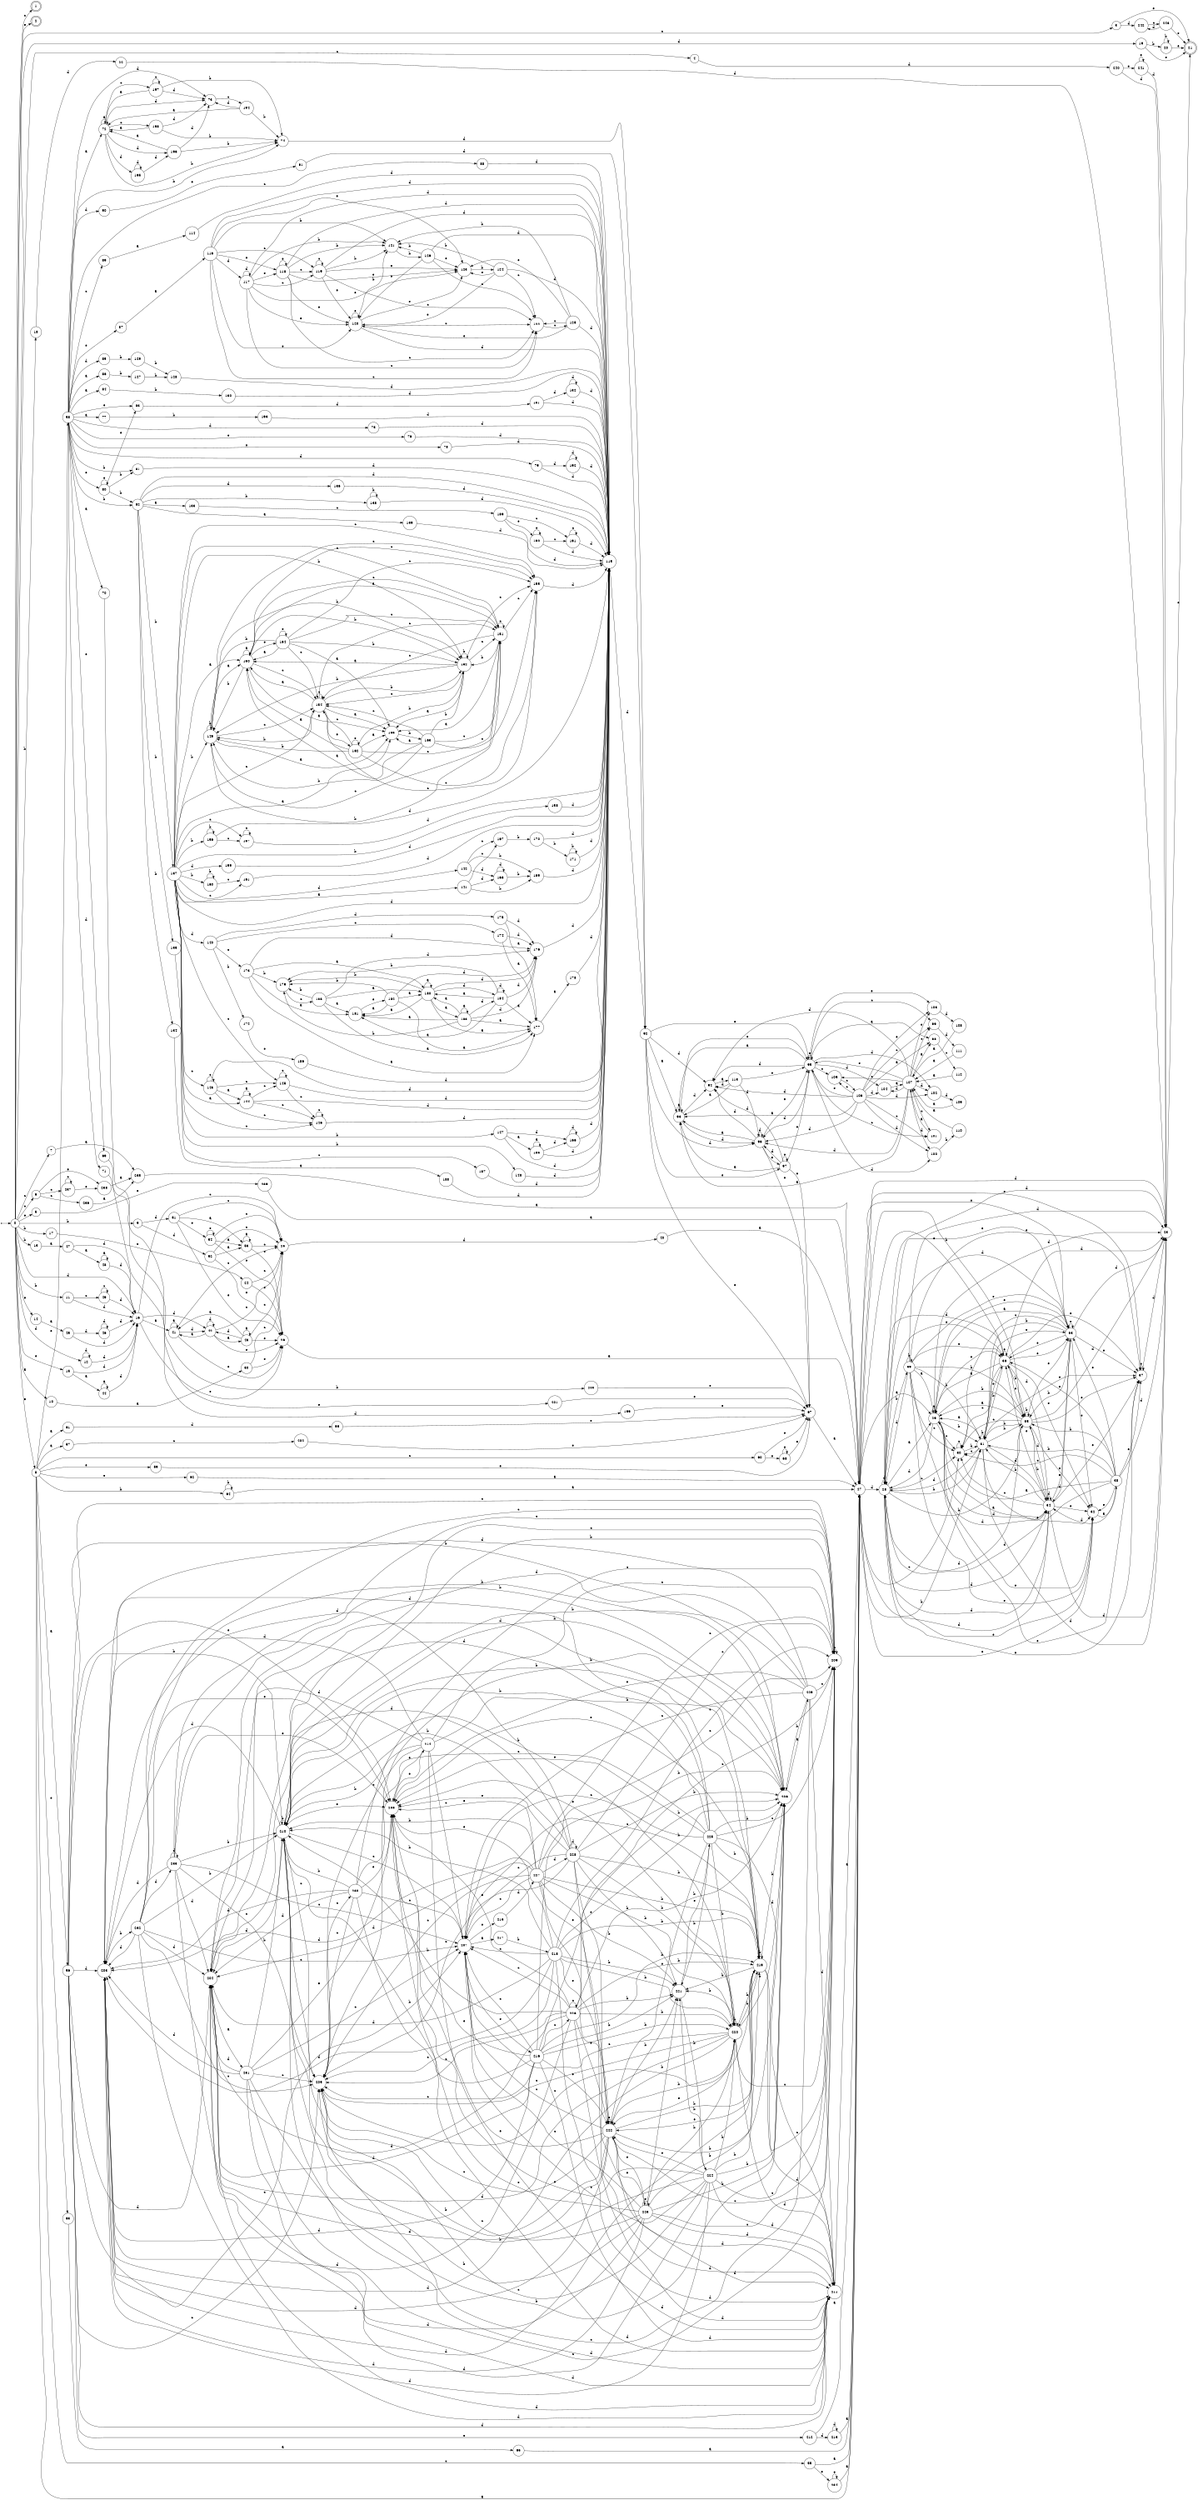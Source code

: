 digraph finite_state_machine {
rankdir=LR;
size="20,20";
node [shape = point]; "dummy0"
node [shape = circle]; "0";
"dummy0" -> "0";
node [shape = doublecircle]; "1";node [shape = doublecircle]; "2";node [shape = circle]; "3";
node [shape = circle]; "4";
node [shape = circle]; "5";
node [shape = circle]; "6";
node [shape = circle]; "7";
node [shape = circle]; "8";
node [shape = circle]; "9";
node [shape = circle]; "10";
node [shape = circle]; "11";
node [shape = circle]; "12";
node [shape = circle]; "13";
node [shape = circle]; "14";
node [shape = circle]; "15";
node [shape = circle]; "16";
node [shape = circle]; "17";
node [shape = circle]; "18";
node [shape = circle]; "19";
node [shape = circle]; "20";
node [shape = doublecircle]; "21";node [shape = circle]; "22";
node [shape = circle]; "23";
node [shape = circle]; "24";
node [shape = circle]; "25";
node [shape = circle]; "26";
node [shape = circle]; "27";
node [shape = circle]; "28";
node [shape = circle]; "29";
node [shape = circle]; "30";
node [shape = circle]; "31";
node [shape = circle]; "32";
node [shape = circle]; "33";
node [shape = circle]; "34";
node [shape = circle]; "35";
node [shape = circle]; "36";
node [shape = circle]; "37";
node [shape = circle]; "38";
node [shape = circle]; "39";
node [shape = circle]; "40";
node [shape = circle]; "41";
node [shape = circle]; "42";
node [shape = circle]; "43";
node [shape = circle]; "44";
node [shape = circle]; "45";
node [shape = circle]; "46";
node [shape = circle]; "47";
node [shape = circle]; "48";
node [shape = circle]; "49";
node [shape = circle]; "50";
node [shape = circle]; "51";
node [shape = circle]; "52";
node [shape = circle]; "53";
node [shape = circle]; "54";
node [shape = circle]; "55";
node [shape = circle]; "56";
node [shape = circle]; "57";
node [shape = circle]; "58";
node [shape = circle]; "59";
node [shape = circle]; "60";
node [shape = circle]; "61";
node [shape = circle]; "62";
node [shape = circle]; "63";
node [shape = circle]; "64";
node [shape = circle]; "65";
node [shape = circle]; "66";
node [shape = circle]; "67";
node [shape = circle]; "68";
node [shape = circle]; "69";
node [shape = circle]; "70";
node [shape = circle]; "71";
node [shape = circle]; "72";
node [shape = circle]; "73";
node [shape = circle]; "74";
node [shape = circle]; "75";
node [shape = circle]; "76";
node [shape = circle]; "77";
node [shape = circle]; "78";
node [shape = circle]; "79";
node [shape = circle]; "80";
node [shape = circle]; "81";
node [shape = circle]; "82";
node [shape = circle]; "83";
node [shape = circle]; "84";
node [shape = circle]; "85";
node [shape = circle]; "86";
node [shape = circle]; "87";
node [shape = circle]; "88";
node [shape = circle]; "89";
node [shape = circle]; "90";
node [shape = circle]; "91";
node [shape = circle]; "92";
node [shape = circle]; "93";
node [shape = circle]; "94";
node [shape = circle]; "95";
node [shape = circle]; "96";
node [shape = circle]; "97";
node [shape = circle]; "98";
node [shape = circle]; "99";
node [shape = circle]; "100";
node [shape = circle]; "101";
node [shape = circle]; "102";
node [shape = circle]; "103";
node [shape = circle]; "104";
node [shape = circle]; "105";
node [shape = circle]; "106";
node [shape = circle]; "107";
node [shape = circle]; "108";
node [shape = circle]; "109";
node [shape = circle]; "110";
node [shape = circle]; "111";
node [shape = circle]; "112";
node [shape = circle]; "113";
node [shape = circle]; "114";
node [shape = circle]; "115";
node [shape = circle]; "116";
node [shape = circle]; "117";
node [shape = circle]; "118";
node [shape = circle]; "119";
node [shape = circle]; "120";
node [shape = circle]; "121";
node [shape = circle]; "122";
node [shape = circle]; "123";
node [shape = circle]; "124";
node [shape = circle]; "125";
node [shape = circle]; "126";
node [shape = circle]; "127";
node [shape = circle]; "128";
node [shape = circle]; "129";
node [shape = circle]; "130";
node [shape = circle]; "131";
node [shape = circle]; "132";
node [shape = circle]; "133";
node [shape = circle]; "134";
node [shape = circle]; "135";
node [shape = circle]; "136";
node [shape = circle]; "137";
node [shape = circle]; "138";
node [shape = circle]; "139";
node [shape = circle]; "140";
node [shape = circle]; "141";
node [shape = circle]; "142";
node [shape = circle]; "143";
node [shape = circle]; "144";
node [shape = circle]; "145";
node [shape = circle]; "146";
node [shape = circle]; "147";
node [shape = circle]; "148";
node [shape = circle]; "149";
node [shape = circle]; "150";
node [shape = circle]; "151";
node [shape = circle]; "152";
node [shape = circle]; "153";
node [shape = circle]; "154";
node [shape = circle]; "155";
node [shape = circle]; "156";
node [shape = circle]; "157";
node [shape = circle]; "158";
node [shape = circle]; "159";
node [shape = circle]; "160";
node [shape = circle]; "161";
node [shape = circle]; "162";
node [shape = circle]; "163";
node [shape = circle]; "164";
node [shape = circle]; "165";
node [shape = circle]; "166";
node [shape = circle]; "167";
node [shape = circle]; "168";
node [shape = circle]; "169";
node [shape = circle]; "170";
node [shape = circle]; "171";
node [shape = circle]; "172";
node [shape = circle]; "173";
node [shape = circle]; "174";
node [shape = circle]; "175";
node [shape = circle]; "176";
node [shape = circle]; "177";
node [shape = circle]; "178";
node [shape = circle]; "179";
node [shape = circle]; "180";
node [shape = circle]; "181";
node [shape = circle]; "182";
node [shape = circle]; "183";
node [shape = circle]; "184";
node [shape = circle]; "185";
node [shape = circle]; "186";
node [shape = circle]; "187";
node [shape = circle]; "188";
node [shape = circle]; "189";
node [shape = circle]; "190";
node [shape = circle]; "191";
node [shape = circle]; "192";
node [shape = circle]; "193";
node [shape = circle]; "194";
node [shape = circle]; "195";
node [shape = circle]; "196";
node [shape = circle]; "197";
node [shape = circle]; "198";
node [shape = circle]; "199";
node [shape = circle]; "200";
node [shape = circle]; "201";
node [shape = circle]; "202";
node [shape = circle]; "203";
node [shape = circle]; "204";
node [shape = circle]; "205";
node [shape = circle]; "206";
node [shape = circle]; "207";
node [shape = circle]; "208";
node [shape = circle]; "209";
node [shape = circle]; "210";
node [shape = circle]; "211";
node [shape = circle]; "212";
node [shape = circle]; "213";
node [shape = circle]; "214";
node [shape = circle]; "215";
node [shape = circle]; "216";
node [shape = circle]; "217";
node [shape = circle]; "218";
node [shape = circle]; "219";
node [shape = circle]; "220";
node [shape = circle]; "221";
node [shape = circle]; "222";
node [shape = circle]; "223";
node [shape = circle]; "224";
node [shape = circle]; "225";
node [shape = circle]; "226";
node [shape = circle]; "227";
node [shape = circle]; "228";
node [shape = circle]; "229";
node [shape = circle]; "230";
node [shape = circle]; "231";
node [shape = circle]; "232";
node [shape = circle]; "233";
node [shape = circle]; "234";
node [shape = circle]; "235";
node [shape = circle]; "236";
node [shape = circle]; "237";
node [shape = circle]; "238";
node [shape = circle]; "239";
node [shape = circle]; "240";
node [shape = circle]; "241";
node [shape = circle]; "242";
node [shape = circle]; "243";
"0" -> "1" [label = "c"];
 "0" -> "3" [label = "c"];
 "0" -> "4" [label = "c"];
 "0" -> "6" [label = "c"];
 "0" -> "7" [label = "c"];
 "0" -> "2" [label = "e"];
 "0" -> "5" [label = "e"];
 "0" -> "8" [label = "e"];
 "0" -> "14" [label = "e"];
 "0" -> "15" [label = "e"];
 "0" -> "17" [label = "b"];
 "0" -> "18" [label = "b"];
 "0" -> "9" [label = "b"];
 "0" -> "11" [label = "b"];
 "0" -> "13" [label = "b"];
 "0" -> "10" [label = "a"];
 "0" -> "16" [label = "d"];
 "0" -> "19" [label = "d"];
 "0" -> "12" [label = "d"];
 "19" -> "20" [label = "b"];
 "19" -> "21" [label = "e"];
 "20" -> "20" [label = "b"];
 "20" -> "21" [label = "e"];
 "18" -> "22" [label = "d"];
 "22" -> "23" [label = "d"];
 "23" -> "21" [label = "e"];
 "17" -> "24" [label = "e"];
 "24" -> "25" [label = "c"];
 "24" -> "26" [label = "e"];
 "26" -> "27" [label = "a"];
 "27" -> "34" [label = "d"];
 "27" -> "28" [label = "d"];
 "27" -> "23" [label = "d"];
 "27" -> "29" [label = "a"];
 "27" -> "30" [label = "c"];
 "27" -> "35" [label = "b"];
 "27" -> "31" [label = "b"];
 "27" -> "32" [label = "e"];
 "27" -> "33" [label = "e"];
 "27" -> "36" [label = "e"];
 "27" -> "37" [label = "e"];
 "37" -> "37" [label = "e"];
 "37" -> "23" [label = "d"];
 "36" -> "32" [label = "e"];
 "36" -> "33" [label = "e"];
 "36" -> "36" [label = "e"];
 "36" -> "37" [label = "e"];
 "36" -> "34" [label = "d"];
 "36" -> "28" [label = "d"];
 "36" -> "23" [label = "d"];
 "36" -> "35" [label = "b"];
 "36" -> "31" [label = "b"];
 "36" -> "29" [label = "a"];
 "36" -> "30" [label = "c"];
 "35" -> "35" [label = "b"];
 "35" -> "31" [label = "b"];
 "35" -> "34" [label = "d"];
 "35" -> "28" [label = "d"];
 "35" -> "23" [label = "d"];
 "35" -> "32" [label = "e"];
 "35" -> "33" [label = "e"];
 "35" -> "36" [label = "e"];
 "35" -> "37" [label = "e"];
 "35" -> "29" [label = "a"];
 "35" -> "30" [label = "c"];
 "34" -> "34" [label = "d"];
 "34" -> "28" [label = "d"];
 "34" -> "23" [label = "d"];
 "34" -> "35" [label = "b"];
 "34" -> "31" [label = "b"];
 "34" -> "32" [label = "e"];
 "34" -> "33" [label = "e"];
 "34" -> "36" [label = "e"];
 "34" -> "37" [label = "e"];
 "34" -> "29" [label = "a"];
 "34" -> "30" [label = "c"];
 "33" -> "32" [label = "e"];
 "33" -> "33" [label = "e"];
 "33" -> "36" [label = "e"];
 "33" -> "37" [label = "e"];
 "33" -> "34" [label = "d"];
 "33" -> "28" [label = "d"];
 "33" -> "23" [label = "d"];
 "33" -> "35" [label = "b"];
 "33" -> "31" [label = "b"];
 "33" -> "29" [label = "a"];
 "33" -> "30" [label = "c"];
 "32" -> "38" [label = "a"];
 "38" -> "32" [label = "e"];
 "38" -> "33" [label = "e"];
 "38" -> "36" [label = "e"];
 "38" -> "37" [label = "e"];
 "38" -> "34" [label = "d"];
 "38" -> "28" [label = "d"];
 "38" -> "23" [label = "d"];
 "38" -> "29" [label = "a"];
 "38" -> "30" [label = "c"];
 "38" -> "35" [label = "b"];
 "38" -> "31" [label = "b"];
 "31" -> "35" [label = "b"];
 "31" -> "31" [label = "b"];
 "31" -> "30" [label = "c"];
 "31" -> "34" [label = "d"];
 "31" -> "28" [label = "d"];
 "31" -> "23" [label = "d"];
 "31" -> "29" [label = "a"];
 "31" -> "32" [label = "e"];
 "31" -> "33" [label = "e"];
 "31" -> "36" [label = "e"];
 "31" -> "37" [label = "e"];
 "30" -> "30" [label = "c"];
 "30" -> "31" [label = "b"];
 "29" -> "29" [label = "a"];
 "29" -> "34" [label = "d"];
 "29" -> "28" [label = "d"];
 "29" -> "23" [label = "d"];
 "29" -> "30" [label = "c"];
 "29" -> "35" [label = "b"];
 "29" -> "31" [label = "b"];
 "29" -> "32" [label = "e"];
 "29" -> "33" [label = "e"];
 "29" -> "36" [label = "e"];
 "29" -> "37" [label = "e"];
 "28" -> "34" [label = "d"];
 "28" -> "28" [label = "d"];
 "28" -> "23" [label = "d"];
 "28" -> "35" [label = "b"];
 "28" -> "31" [label = "b"];
 "28" -> "39" [label = "b"];
 "28" -> "29" [label = "a"];
 "28" -> "30" [label = "c"];
 "28" -> "32" [label = "e"];
 "28" -> "33" [label = "e"];
 "28" -> "36" [label = "e"];
 "28" -> "37" [label = "e"];
 "39" -> "35" [label = "b"];
 "39" -> "31" [label = "b"];
 "39" -> "39" [label = "b"];
 "39" -> "34" [label = "d"];
 "39" -> "28" [label = "d"];
 "39" -> "23" [label = "d"];
 "39" -> "29" [label = "a"];
 "39" -> "30" [label = "c"];
 "39" -> "32" [label = "e"];
 "39" -> "33" [label = "e"];
 "39" -> "36" [label = "e"];
 "39" -> "37" [label = "e"];
 "25" -> "40" [label = "d"];
 "40" -> "27" [label = "a"];
 "16" -> "41" [label = "a"];
 "16" -> "42" [label = "d"];
 "16" -> "25" [label = "c"];
 "16" -> "26" [label = "e"];
 "42" -> "42" [label = "d"];
 "42" -> "41" [label = "a"];
 "42" -> "43" [label = "a"];
 "42" -> "25" [label = "c"];
 "42" -> "26" [label = "e"];
 "43" -> "41" [label = "a"];
 "43" -> "43" [label = "a"];
 "43" -> "42" [label = "d"];
 "43" -> "25" [label = "c"];
 "43" -> "26" [label = "e"];
 "41" -> "41" [label = "a"];
 "41" -> "42" [label = "d"];
 "41" -> "25" [label = "c"];
 "41" -> "26" [label = "e"];
 "15" -> "44" [label = "a"];
 "15" -> "16" [label = "d"];
 "44" -> "44" [label = "a"];
 "44" -> "16" [label = "d"];
 "14" -> "45" [label = "a"];
 "45" -> "16" [label = "d"];
 "45" -> "46" [label = "d"];
 "46" -> "16" [label = "d"];
 "46" -> "46" [label = "d"];
 "13" -> "47" [label = "a"];
 "47" -> "48" [label = "a"];
 "47" -> "16" [label = "d"];
 "48" -> "48" [label = "a"];
 "48" -> "16" [label = "d"];
 "12" -> "16" [label = "d"];
 "12" -> "12" [label = "d"];
 "11" -> "49" [label = "c"];
 "11" -> "16" [label = "d"];
 "49" -> "49" [label = "c"];
 "49" -> "16" [label = "d"];
 "10" -> "50" [label = "a"];
 "50" -> "25" [label = "c"];
 "50" -> "26" [label = "e"];
 "9" -> "51" [label = "d"];
 "9" -> "52" [label = "d"];
 "52" -> "53" [label = "a"];
 "52" -> "25" [label = "c"];
 "52" -> "26" [label = "e"];
 "53" -> "53" [label = "a"];
 "53" -> "25" [label = "c"];
 "53" -> "26" [label = "e"];
 "51" -> "26" [label = "e"];
 "51" -> "54" [label = "e"];
 "51" -> "53" [label = "a"];
 "51" -> "25" [label = "c"];
 "54" -> "26" [label = "e"];
 "54" -> "54" [label = "e"];
 "54" -> "53" [label = "a"];
 "54" -> "25" [label = "c"];
 "8" -> "60" [label = "c"];
 "8" -> "55" [label = "c"];
 "8" -> "56" [label = "a"];
 "8" -> "57" [label = "a"];
 "8" -> "27" [label = "a"];
 "8" -> "61" [label = "a"];
 "8" -> "58" [label = "e"];
 "8" -> "59" [label = "e"];
 "8" -> "62" [label = "e"];
 "8" -> "63" [label = "e"];
 "8" -> "64" [label = "b"];
 "64" -> "64" [label = "b"];
 "64" -> "27" [label = "a"];
 "63" -> "65" [label = "a"];
 "65" -> "27" [label = "a"];
 "62" -> "27" [label = "a"];
 "61" -> "66" [label = "d"];
 "66" -> "67" [label = "e"];
 "67" -> "27" [label = "a"];
 "60" -> "67" [label = "e"];
 "60" -> "68" [label = "e"];
 "68" -> "67" [label = "e"];
 "68" -> "68" [label = "e"];
 "59" -> "67" [label = "e"];
 "58" -> "80" [label = "e"];
 "58" -> "83" [label = "e"];
 "58" -> "69" [label = "e"];
 "58" -> "87" [label = "e"];
 "58" -> "76" [label = "e"];
 "58" -> "78" [label = "e"];
 "58" -> "84" [label = "a"];
 "58" -> "70" [label = "a"];
 "58" -> "86" [label = "a"];
 "58" -> "72" [label = "a"];
 "58" -> "77" [label = "a"];
 "58" -> "85" [label = "d"];
 "58" -> "71" [label = "d"];
 "58" -> "73" [label = "d"];
 "58" -> "90" [label = "d"];
 "58" -> "75" [label = "d"];
 "58" -> "79" [label = "d"];
 "58" -> "81" [label = "b"];
 "58" -> "74" [label = "b"];
 "58" -> "82" [label = "b"];
 "58" -> "88" [label = "c"];
 "58" -> "89" [label = "c"];
 "90" -> "91" [label = "e"];
 "91" -> "92" [label = "d"];
 "92" -> "93" [label = "a"];
 "92" -> "96" [label = "d"];
 "92" -> "94" [label = "d"];
 "92" -> "97" [label = "e"];
 "92" -> "67" [label = "e"];
 "92" -> "95" [label = "e"];
 "97" -> "97" [label = "e"];
 "97" -> "67" [label = "e"];
 "97" -> "95" [label = "e"];
 "97" -> "93" [label = "a"];
 "97" -> "96" [label = "d"];
 "97" -> "94" [label = "d"];
 "96" -> "96" [label = "d"];
 "96" -> "94" [label = "d"];
 "96" -> "93" [label = "a"];
 "96" -> "97" [label = "e"];
 "96" -> "67" [label = "e"];
 "96" -> "95" [label = "e"];
 "95" -> "103" [label = "e"];
 "95" -> "95" [label = "e"];
 "95" -> "98" [label = "a"];
 "95" -> "93" [label = "a"];
 "95" -> "105" [label = "c"];
 "95" -> "99" [label = "c"];
 "95" -> "101" [label = "c"];
 "95" -> "96" [label = "d"];
 "95" -> "100" [label = "d"];
 "95" -> "102" [label = "d"];
 "95" -> "104" [label = "d"];
 "95" -> "94" [label = "d"];
 "105" -> "106" [label = "c"];
 "106" -> "105" [label = "c"];
 "106" -> "99" [label = "c"];
 "106" -> "101" [label = "c"];
 "106" -> "98" [label = "a"];
 "106" -> "93" [label = "a"];
 "106" -> "96" [label = "d"];
 "106" -> "100" [label = "d"];
 "106" -> "102" [label = "d"];
 "106" -> "104" [label = "d"];
 "106" -> "94" [label = "d"];
 "106" -> "95" [label = "e"];
 "106" -> "103" [label = "e"];
 "104" -> "107" [label = "a"];
 "107" -> "98" [label = "a"];
 "107" -> "93" [label = "a"];
 "107" -> "105" [label = "c"];
 "107" -> "99" [label = "c"];
 "107" -> "101" [label = "c"];
 "107" -> "96" [label = "d"];
 "107" -> "100" [label = "d"];
 "107" -> "102" [label = "d"];
 "107" -> "104" [label = "d"];
 "107" -> "94" [label = "d"];
 "107" -> "95" [label = "e"];
 "107" -> "103" [label = "e"];
 "103" -> "108" [label = "d"];
 "108" -> "107" [label = "a"];
 "102" -> "109" [label = "d"];
 "109" -> "107" [label = "a"];
 "101" -> "107" [label = "a"];
 "100" -> "110" [label = "b"];
 "110" -> "107" [label = "a"];
 "99" -> "111" [label = "d"];
 "111" -> "107" [label = "a"];
 "98" -> "112" [label = "c"];
 "112" -> "107" [label = "a"];
 "94" -> "113" [label = "a"];
 "113" -> "96" [label = "d"];
 "113" -> "94" [label = "d"];
 "113" -> "93" [label = "a"];
 "113" -> "95" [label = "e"];
 "93" -> "93" [label = "a"];
 "93" -> "96" [label = "d"];
 "93" -> "94" [label = "d"];
 "93" -> "95" [label = "e"];
 "89" -> "114" [label = "a"];
 "114" -> "115" [label = "d"];
 "115" -> "92" [label = "d"];
 "88" -> "115" [label = "d"];
 "87" -> "116" [label = "a"];
 "116" -> "115" [label = "d"];
 "116" -> "117" [label = "d"];
 "116" -> "120" [label = "e"];
 "116" -> "123" [label = "e"];
 "116" -> "118" [label = "e"];
 "116" -> "122" [label = "c"];
 "116" -> "119" [label = "c"];
 "116" -> "121" [label = "b"];
 "123" -> "124" [label = "b"];
 "124" -> "120" [label = "e"];
 "124" -> "123" [label = "e"];
 "124" -> "121" [label = "b"];
 "124" -> "122" [label = "c"];
 "124" -> "115" [label = "d"];
 "122" -> "125" [label = "c"];
 "125" -> "122" [label = "c"];
 "125" -> "120" [label = "e"];
 "125" -> "123" [label = "e"];
 "125" -> "121" [label = "b"];
 "125" -> "115" [label = "d"];
 "121" -> "126" [label = "b"];
 "126" -> "121" [label = "b"];
 "126" -> "120" [label = "e"];
 "126" -> "123" [label = "e"];
 "126" -> "122" [label = "c"];
 "126" -> "115" [label = "d"];
 "120" -> "120" [label = "e"];
 "120" -> "123" [label = "e"];
 "120" -> "121" [label = "b"];
 "120" -> "122" [label = "c"];
 "120" -> "115" [label = "d"];
 "119" -> "122" [label = "c"];
 "119" -> "119" [label = "c"];
 "119" -> "120" [label = "e"];
 "119" -> "123" [label = "e"];
 "119" -> "121" [label = "b"];
 "119" -> "115" [label = "d"];
 "118" -> "120" [label = "e"];
 "118" -> "123" [label = "e"];
 "118" -> "118" [label = "e"];
 "118" -> "122" [label = "c"];
 "118" -> "119" [label = "c"];
 "118" -> "121" [label = "b"];
 "118" -> "115" [label = "d"];
 "117" -> "115" [label = "d"];
 "117" -> "117" [label = "d"];
 "117" -> "120" [label = "e"];
 "117" -> "123" [label = "e"];
 "117" -> "118" [label = "e"];
 "117" -> "122" [label = "c"];
 "117" -> "119" [label = "c"];
 "117" -> "121" [label = "b"];
 "86" -> "127" [label = "b"];
 "127" -> "128" [label = "b"];
 "128" -> "115" [label = "d"];
 "85" -> "129" [label = "b"];
 "129" -> "128" [label = "b"];
 "84" -> "130" [label = "b"];
 "130" -> "115" [label = "d"];
 "83" -> "131" [label = "d"];
 "131" -> "115" [label = "d"];
 "131" -> "132" [label = "d"];
 "132" -> "115" [label = "d"];
 "132" -> "132" [label = "d"];
 "82" -> "139" [label = "a"];
 "82" -> "133" [label = "a"];
 "82" -> "137" [label = "b"];
 "82" -> "138" [label = "b"];
 "82" -> "134" [label = "b"];
 "82" -> "135" [label = "b"];
 "82" -> "136" [label = "d"];
 "82" -> "115" [label = "d"];
 "139" -> "115" [label = "d"];
 "138" -> "138" [label = "b"];
 "138" -> "115" [label = "d"];
 "137" -> "115" [label = "d"];
 "137" -> "140" [label = "d"];
 "137" -> "142" [label = "d"];
 "137" -> "159" [label = "d"];
 "137" -> "144" [label = "a"];
 "137" -> "153" [label = "a"];
 "137" -> "141" [label = "a"];
 "137" -> "150" [label = "a"];
 "137" -> "161" [label = "c"];
 "137" -> "143" [label = "c"];
 "137" -> "145" [label = "c"];
 "137" -> "146" [label = "c"];
 "137" -> "151" [label = "c"];
 "137" -> "154" [label = "c"];
 "137" -> "155" [label = "c"];
 "137" -> "157" [label = "c"];
 "137" -> "160" [label = "b"];
 "137" -> "147" [label = "b"];
 "137" -> "148" [label = "b"];
 "137" -> "149" [label = "b"];
 "137" -> "152" [label = "b"];
 "137" -> "156" [label = "b"];
 "137" -> "158" [label = "b"];
 "161" -> "115" [label = "d"];
 "160" -> "160" [label = "b"];
 "160" -> "161" [label = "c"];
 "159" -> "115" [label = "d"];
 "158" -> "115" [label = "d"];
 "157" -> "157" [label = "c"];
 "157" -> "115" [label = "d"];
 "156" -> "156" [label = "b"];
 "156" -> "157" [label = "c"];
 "156" -> "115" [label = "d"];
 "155" -> "115" [label = "d"];
 "154" -> "154" [label = "c"];
 "154" -> "155" [label = "c"];
 "154" -> "151" [label = "c"];
 "154" -> "162" [label = "e"];
 "154" -> "152" [label = "b"];
 "154" -> "149" [label = "b"];
 "154" -> "153" [label = "a"];
 "154" -> "150" [label = "a"];
 "162" -> "162" [label = "e"];
 "162" -> "154" [label = "c"];
 "162" -> "155" [label = "c"];
 "162" -> "151" [label = "c"];
 "162" -> "152" [label = "b"];
 "162" -> "149" [label = "b"];
 "162" -> "153" [label = "a"];
 "162" -> "150" [label = "a"];
 "153" -> "163" [label = "b"];
 "163" -> "153" [label = "a"];
 "163" -> "150" [label = "a"];
 "163" -> "152" [label = "b"];
 "163" -> "149" [label = "b"];
 "163" -> "154" [label = "c"];
 "163" -> "155" [label = "c"];
 "163" -> "151" [label = "c"];
 "152" -> "152" [label = "b"];
 "152" -> "149" [label = "b"];
 "152" -> "153" [label = "a"];
 "152" -> "150" [label = "a"];
 "152" -> "154" [label = "c"];
 "152" -> "155" [label = "c"];
 "152" -> "151" [label = "c"];
 "151" -> "154" [label = "c"];
 "151" -> "155" [label = "c"];
 "151" -> "151" [label = "c"];
 "151" -> "152" [label = "b"];
 "151" -> "149" [label = "b"];
 "151" -> "153" [label = "a"];
 "151" -> "150" [label = "a"];
 "150" -> "153" [label = "a"];
 "150" -> "150" [label = "a"];
 "150" -> "164" [label = "e"];
 "150" -> "152" [label = "b"];
 "150" -> "149" [label = "b"];
 "150" -> "154" [label = "c"];
 "150" -> "155" [label = "c"];
 "150" -> "151" [label = "c"];
 "164" -> "164" [label = "e"];
 "164" -> "153" [label = "a"];
 "164" -> "150" [label = "a"];
 "164" -> "152" [label = "b"];
 "164" -> "149" [label = "b"];
 "164" -> "154" [label = "c"];
 "164" -> "155" [label = "c"];
 "164" -> "151" [label = "c"];
 "149" -> "152" [label = "b"];
 "149" -> "149" [label = "b"];
 "149" -> "153" [label = "a"];
 "149" -> "150" [label = "a"];
 "149" -> "154" [label = "c"];
 "149" -> "155" [label = "c"];
 "149" -> "151" [label = "c"];
 "148" -> "115" [label = "d"];
 "147" -> "165" [label = "a"];
 "147" -> "115" [label = "d"];
 "147" -> "166" [label = "d"];
 "166" -> "115" [label = "d"];
 "166" -> "166" [label = "d"];
 "165" -> "165" [label = "a"];
 "165" -> "115" [label = "d"];
 "165" -> "166" [label = "d"];
 "146" -> "146" [label = "c"];
 "146" -> "115" [label = "d"];
 "145" -> "145" [label = "c"];
 "145" -> "146" [label = "c"];
 "145" -> "115" [label = "d"];
 "144" -> "144" [label = "a"];
 "144" -> "145" [label = "c"];
 "144" -> "146" [label = "c"];
 "144" -> "115" [label = "d"];
 "143" -> "145" [label = "c"];
 "143" -> "146" [label = "c"];
 "143" -> "143" [label = "c"];
 "143" -> "144" [label = "a"];
 "143" -> "115" [label = "d"];
 "142" -> "167" [label = "c"];
 "142" -> "168" [label = "d"];
 "142" -> "169" [label = "b"];
 "169" -> "115" [label = "d"];
 "168" -> "168" [label = "d"];
 "168" -> "169" [label = "b"];
 "167" -> "170" [label = "b"];
 "170" -> "171" [label = "b"];
 "170" -> "115" [label = "d"];
 "171" -> "171" [label = "b"];
 "171" -> "115" [label = "d"];
 "141" -> "167" [label = "c"];
 "141" -> "168" [label = "d"];
 "141" -> "169" [label = "b"];
 "140" -> "172" [label = "b"];
 "140" -> "173" [label = "e"];
 "140" -> "174" [label = "c"];
 "140" -> "175" [label = "d"];
 "175" -> "176" [label = "d"];
 "175" -> "177" [label = "a"];
 "177" -> "178" [label = "a"];
 "178" -> "115" [label = "d"];
 "176" -> "115" [label = "d"];
 "174" -> "176" [label = "d"];
 "174" -> "177" [label = "a"];
 "173" -> "179" [label = "b"];
 "173" -> "177" [label = "a"];
 "173" -> "180" [label = "a"];
 "173" -> "181" [label = "a"];
 "173" -> "176" [label = "d"];
 "181" -> "182" [label = "e"];
 "182" -> "177" [label = "a"];
 "182" -> "180" [label = "a"];
 "182" -> "181" [label = "a"];
 "182" -> "179" [label = "b"];
 "182" -> "176" [label = "d"];
 "180" -> "177" [label = "a"];
 "180" -> "180" [label = "a"];
 "180" -> "181" [label = "a"];
 "180" -> "183" [label = "a"];
 "180" -> "184" [label = "d"];
 "180" -> "176" [label = "d"];
 "180" -> "179" [label = "b"];
 "184" -> "184" [label = "d"];
 "184" -> "176" [label = "d"];
 "184" -> "177" [label = "a"];
 "184" -> "180" [label = "a"];
 "184" -> "181" [label = "a"];
 "184" -> "179" [label = "b"];
 "183" -> "177" [label = "a"];
 "183" -> "180" [label = "a"];
 "183" -> "181" [label = "a"];
 "183" -> "183" [label = "a"];
 "183" -> "184" [label = "d"];
 "183" -> "176" [label = "d"];
 "183" -> "179" [label = "b"];
 "179" -> "185" [label = "c"];
 "185" -> "179" [label = "b"];
 "185" -> "177" [label = "a"];
 "185" -> "180" [label = "a"];
 "185" -> "181" [label = "a"];
 "185" -> "176" [label = "d"];
 "172" -> "186" [label = "e"];
 "186" -> "115" [label = "d"];
 "136" -> "115" [label = "d"];
 "135" -> "187" [label = "c"];
 "187" -> "115" [label = "d"];
 "134" -> "188" [label = "a"];
 "188" -> "115" [label = "d"];
 "133" -> "189" [label = "c"];
 "189" -> "190" [label = "e"];
 "189" -> "191" [label = "c"];
 "189" -> "115" [label = "d"];
 "191" -> "191" [label = "c"];
 "191" -> "115" [label = "d"];
 "190" -> "190" [label = "e"];
 "190" -> "191" [label = "c"];
 "190" -> "115" [label = "d"];
 "81" -> "115" [label = "d"];
 "80" -> "80" [label = "e"];
 "80" -> "83" [label = "e"];
 "80" -> "81" [label = "b"];
 "80" -> "82" [label = "b"];
 "79" -> "192" [label = "d"];
 "79" -> "115" [label = "d"];
 "192" -> "192" [label = "d"];
 "192" -> "115" [label = "d"];
 "78" -> "115" [label = "d"];
 "77" -> "193" [label = "b"];
 "193" -> "115" [label = "d"];
 "76" -> "115" [label = "d"];
 "75" -> "115" [label = "d"];
 "74" -> "92" [label = "d"];
 "73" -> "194" [label = "c"];
 "194" -> "73" [label = "d"];
 "194" -> "72" [label = "a"];
 "194" -> "74" [label = "b"];
 "72" -> "72" [label = "a"];
 "72" -> "73" [label = "d"];
 "72" -> "195" [label = "d"];
 "72" -> "196" [label = "d"];
 "72" -> "197" [label = "c"];
 "72" -> "198" [label = "c"];
 "72" -> "74" [label = "b"];
 "198" -> "72" [label = "a"];
 "198" -> "73" [label = "d"];
 "198" -> "74" [label = "b"];
 "197" -> "197" [label = "c"];
 "197" -> "72" [label = "a"];
 "197" -> "73" [label = "d"];
 "197" -> "74" [label = "b"];
 "196" -> "72" [label = "a"];
 "196" -> "73" [label = "d"];
 "196" -> "74" [label = "b"];
 "195" -> "195" [label = "d"];
 "195" -> "196" [label = "d"];
 "71" -> "199" [label = "d"];
 "199" -> "67" [label = "e"];
 "70" -> "200" [label = "b"];
 "200" -> "67" [label = "e"];
 "69" -> "201" [label = "e"];
 "201" -> "67" [label = "e"];
 "57" -> "202" [label = "c"];
 "202" -> "67" [label = "e"];
 "56" -> "203" [label = "d"];
 "56" -> "204" [label = "d"];
 "56" -> "211" [label = "d"];
 "56" -> "209" [label = "c"];
 "56" -> "205" [label = "c"];
 "56" -> "207" [label = "c"];
 "56" -> "210" [label = "b"];
 "56" -> "206" [label = "b"];
 "56" -> "208" [label = "e"];
 "56" -> "212" [label = "e"];
 "212" -> "213" [label = "d"];
 "212" -> "27" [label = "a"];
 "213" -> "213" [label = "d"];
 "213" -> "27" [label = "a"];
 "211" -> "27" [label = "a"];
 "210" -> "210" [label = "b"];
 "210" -> "206" [label = "b"];
 "210" -> "209" [label = "c"];
 "210" -> "205" [label = "c"];
 "210" -> "207" [label = "c"];
 "210" -> "203" [label = "d"];
 "210" -> "204" [label = "d"];
 "210" -> "211" [label = "d"];
 "210" -> "208" [label = "e"];
 "209" -> "209" [label = "c"];
 "209" -> "210" [label = "b"];
 "208" -> "214" [label = "e"];
 "214" -> "208" [label = "e"];
 "214" -> "203" [label = "d"];
 "214" -> "204" [label = "d"];
 "214" -> "211" [label = "d"];
 "214" -> "209" [label = "c"];
 "214" -> "205" [label = "c"];
 "214" -> "207" [label = "c"];
 "214" -> "210" [label = "b"];
 "214" -> "206" [label = "b"];
 "207" -> "216" [label = "e"];
 "207" -> "215" [label = "e"];
 "207" -> "217" [label = "a"];
 "217" -> "218" [label = "b"];
 "218" -> "209" [label = "c"];
 "218" -> "205" [label = "c"];
 "218" -> "207" [label = "c"];
 "218" -> "210" [label = "b"];
 "218" -> "219" [label = "b"];
 "218" -> "220" [label = "b"];
 "218" -> "221" [label = "b"];
 "218" -> "206" [label = "b"];
 "218" -> "208" [label = "e"];
 "218" -> "222" [label = "e"];
 "218" -> "203" [label = "d"];
 "218" -> "204" [label = "d"];
 "218" -> "211" [label = "d"];
 "222" -> "208" [label = "e"];
 "222" -> "222" [label = "e"];
 "222" -> "223" [label = "e"];
 "222" -> "210" [label = "b"];
 "222" -> "219" [label = "b"];
 "222" -> "220" [label = "b"];
 "222" -> "221" [label = "b"];
 "222" -> "206" [label = "b"];
 "222" -> "209" [label = "c"];
 "222" -> "205" [label = "c"];
 "222" -> "207" [label = "c"];
 "222" -> "203" [label = "d"];
 "222" -> "204" [label = "d"];
 "222" -> "211" [label = "d"];
 "223" -> "208" [label = "e"];
 "223" -> "222" [label = "e"];
 "223" -> "223" [label = "e"];
 "223" -> "210" [label = "b"];
 "223" -> "219" [label = "b"];
 "223" -> "220" [label = "b"];
 "223" -> "221" [label = "b"];
 "223" -> "206" [label = "b"];
 "223" -> "209" [label = "c"];
 "223" -> "205" [label = "c"];
 "223" -> "207" [label = "c"];
 "223" -> "203" [label = "d"];
 "223" -> "204" [label = "d"];
 "223" -> "211" [label = "d"];
 "221" -> "224" [label = "b"];
 "221" -> "225" [label = "e"];
 "225" -> "210" [label = "b"];
 "225" -> "219" [label = "b"];
 "225" -> "220" [label = "b"];
 "225" -> "221" [label = "b"];
 "225" -> "206" [label = "b"];
 "225" -> "208" [label = "e"];
 "225" -> "222" [label = "e"];
 "225" -> "209" [label = "c"];
 "225" -> "205" [label = "c"];
 "225" -> "207" [label = "c"];
 "225" -> "203" [label = "d"];
 "225" -> "204" [label = "d"];
 "225" -> "211" [label = "d"];
 "224" -> "210" [label = "b"];
 "224" -> "219" [label = "b"];
 "224" -> "220" [label = "b"];
 "224" -> "221" [label = "b"];
 "224" -> "206" [label = "b"];
 "224" -> "208" [label = "e"];
 "224" -> "222" [label = "e"];
 "224" -> "209" [label = "c"];
 "224" -> "205" [label = "c"];
 "224" -> "207" [label = "c"];
 "224" -> "203" [label = "d"];
 "224" -> "204" [label = "d"];
 "224" -> "211" [label = "d"];
 "220" -> "210" [label = "b"];
 "220" -> "219" [label = "b"];
 "220" -> "220" [label = "b"];
 "220" -> "221" [label = "b"];
 "220" -> "206" [label = "b"];
 "220" -> "208" [label = "e"];
 "220" -> "222" [label = "e"];
 "220" -> "209" [label = "c"];
 "220" -> "205" [label = "c"];
 "220" -> "207" [label = "c"];
 "220" -> "203" [label = "d"];
 "220" -> "204" [label = "d"];
 "220" -> "211" [label = "d"];
 "219" -> "210" [label = "b"];
 "219" -> "219" [label = "b"];
 "219" -> "220" [label = "b"];
 "219" -> "221" [label = "b"];
 "219" -> "206" [label = "b"];
 "219" -> "208" [label = "e"];
 "219" -> "222" [label = "e"];
 "219" -> "209" [label = "c"];
 "219" -> "205" [label = "c"];
 "219" -> "207" [label = "c"];
 "219" -> "203" [label = "d"];
 "219" -> "204" [label = "d"];
 "219" -> "211" [label = "d"];
 "216" -> "209" [label = "c"];
 "216" -> "226" [label = "c"];
 "216" -> "205" [label = "c"];
 "216" -> "207" [label = "c"];
 "216" -> "210" [label = "b"];
 "216" -> "219" [label = "b"];
 "216" -> "220" [label = "b"];
 "216" -> "221" [label = "b"];
 "216" -> "206" [label = "b"];
 "216" -> "208" [label = "e"];
 "216" -> "222" [label = "e"];
 "216" -> "203" [label = "d"];
 "216" -> "204" [label = "d"];
 "216" -> "211" [label = "d"];
 "226" -> "209" [label = "c"];
 "226" -> "226" [label = "c"];
 "226" -> "205" [label = "c"];
 "226" -> "207" [label = "c"];
 "226" -> "210" [label = "b"];
 "226" -> "219" [label = "b"];
 "226" -> "220" [label = "b"];
 "226" -> "221" [label = "b"];
 "226" -> "206" [label = "b"];
 "226" -> "208" [label = "e"];
 "226" -> "222" [label = "e"];
 "226" -> "203" [label = "d"];
 "226" -> "204" [label = "d"];
 "226" -> "211" [label = "d"];
 "215" -> "227" [label = "d"];
 "227" -> "204" [label = "d"];
 "227" -> "203" [label = "d"];
 "227" -> "228" [label = "d"];
 "227" -> "211" [label = "d"];
 "227" -> "209" [label = "c"];
 "227" -> "205" [label = "c"];
 "227" -> "207" [label = "c"];
 "227" -> "210" [label = "b"];
 "227" -> "219" [label = "b"];
 "227" -> "220" [label = "b"];
 "227" -> "221" [label = "b"];
 "227" -> "206" [label = "b"];
 "227" -> "208" [label = "e"];
 "227" -> "222" [label = "e"];
 "228" -> "204" [label = "d"];
 "228" -> "203" [label = "d"];
 "228" -> "228" [label = "d"];
 "228" -> "211" [label = "d"];
 "228" -> "209" [label = "c"];
 "228" -> "205" [label = "c"];
 "228" -> "207" [label = "c"];
 "228" -> "210" [label = "b"];
 "228" -> "219" [label = "b"];
 "228" -> "220" [label = "b"];
 "228" -> "221" [label = "b"];
 "228" -> "206" [label = "b"];
 "228" -> "208" [label = "e"];
 "228" -> "222" [label = "e"];
 "206" -> "229" [label = "a"];
 "229" -> "210" [label = "b"];
 "229" -> "206" [label = "b"];
 "229" -> "203" [label = "d"];
 "229" -> "204" [label = "d"];
 "229" -> "211" [label = "d"];
 "229" -> "209" [label = "c"];
 "229" -> "205" [label = "c"];
 "229" -> "207" [label = "c"];
 "229" -> "208" [label = "e"];
 "205" -> "230" [label = "c"];
 "230" -> "209" [label = "c"];
 "230" -> "205" [label = "c"];
 "230" -> "207" [label = "c"];
 "230" -> "203" [label = "d"];
 "230" -> "204" [label = "d"];
 "230" -> "211" [label = "d"];
 "230" -> "210" [label = "b"];
 "230" -> "206" [label = "b"];
 "230" -> "208" [label = "e"];
 "204" -> "231" [label = "a"];
 "231" -> "203" [label = "d"];
 "231" -> "204" [label = "d"];
 "231" -> "211" [label = "d"];
 "231" -> "209" [label = "c"];
 "231" -> "205" [label = "c"];
 "231" -> "207" [label = "c"];
 "231" -> "210" [label = "b"];
 "231" -> "206" [label = "b"];
 "231" -> "208" [label = "e"];
 "203" -> "232" [label = "b"];
 "232" -> "233" [label = "d"];
 "232" -> "203" [label = "d"];
 "232" -> "204" [label = "d"];
 "232" -> "211" [label = "d"];
 "232" -> "209" [label = "c"];
 "232" -> "205" [label = "c"];
 "232" -> "207" [label = "c"];
 "232" -> "210" [label = "b"];
 "232" -> "206" [label = "b"];
 "232" -> "208" [label = "e"];
 "233" -> "233" [label = "d"];
 "233" -> "203" [label = "d"];
 "233" -> "204" [label = "d"];
 "233" -> "211" [label = "d"];
 "233" -> "209" [label = "c"];
 "233" -> "205" [label = "c"];
 "233" -> "207" [label = "c"];
 "233" -> "210" [label = "b"];
 "233" -> "206" [label = "b"];
 "233" -> "208" [label = "e"];
 "55" -> "234" [label = "e"];
 "55" -> "27" [label = "a"];
 "234" -> "234" [label = "e"];
 "234" -> "27" [label = "a"];
 "7" -> "235" [label = "a"];
 "235" -> "27" [label = "a"];
 "6" -> "236" [label = "c"];
 "6" -> "237" [label = "c"];
 "6" -> "238" [label = "e"];
 "238" -> "235" [label = "a"];
 "237" -> "237" [label = "c"];
 "237" -> "238" [label = "e"];
 "236" -> "235" [label = "a"];
 "5" -> "239" [label = "e"];
 "239" -> "27" [label = "a"];
 "4" -> "240" [label = "d"];
 "240" -> "241" [label = "e"];
 "240" -> "23" [label = "d"];
 "241" -> "241" [label = "e"];
 "241" -> "23" [label = "d"];
 "3" -> "242" [label = "d"];
 "3" -> "21" [label = "e"];
 "242" -> "243" [label = "c"];
 "243" -> "242" [label = "d"];
 "243" -> "21" [label = "e"];
 }
